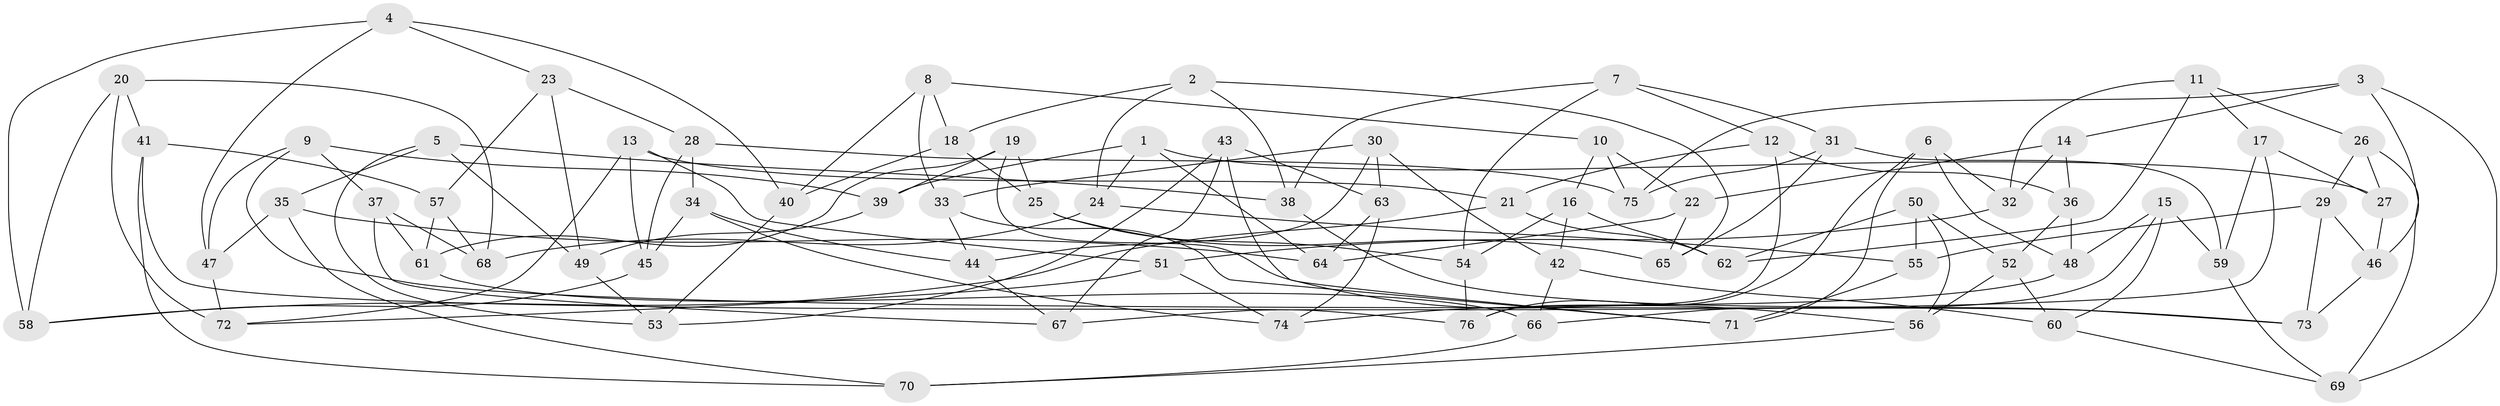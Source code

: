 // Generated by graph-tools (version 1.1) at 2025/38/03/09/25 02:38:12]
// undirected, 76 vertices, 152 edges
graph export_dot {
graph [start="1"]
  node [color=gray90,style=filled];
  1;
  2;
  3;
  4;
  5;
  6;
  7;
  8;
  9;
  10;
  11;
  12;
  13;
  14;
  15;
  16;
  17;
  18;
  19;
  20;
  21;
  22;
  23;
  24;
  25;
  26;
  27;
  28;
  29;
  30;
  31;
  32;
  33;
  34;
  35;
  36;
  37;
  38;
  39;
  40;
  41;
  42;
  43;
  44;
  45;
  46;
  47;
  48;
  49;
  50;
  51;
  52;
  53;
  54;
  55;
  56;
  57;
  58;
  59;
  60;
  61;
  62;
  63;
  64;
  65;
  66;
  67;
  68;
  69;
  70;
  71;
  72;
  73;
  74;
  75;
  76;
  1 -- 24;
  1 -- 64;
  1 -- 27;
  1 -- 39;
  2 -- 24;
  2 -- 38;
  2 -- 18;
  2 -- 65;
  3 -- 75;
  3 -- 14;
  3 -- 69;
  3 -- 46;
  4 -- 47;
  4 -- 58;
  4 -- 40;
  4 -- 23;
  5 -- 38;
  5 -- 35;
  5 -- 49;
  5 -- 53;
  6 -- 71;
  6 -- 32;
  6 -- 76;
  6 -- 48;
  7 -- 12;
  7 -- 31;
  7 -- 38;
  7 -- 54;
  8 -- 40;
  8 -- 18;
  8 -- 10;
  8 -- 33;
  9 -- 37;
  9 -- 73;
  9 -- 47;
  9 -- 39;
  10 -- 75;
  10 -- 22;
  10 -- 16;
  11 -- 17;
  11 -- 32;
  11 -- 26;
  11 -- 62;
  12 -- 36;
  12 -- 76;
  12 -- 21;
  13 -- 21;
  13 -- 51;
  13 -- 45;
  13 -- 72;
  14 -- 22;
  14 -- 32;
  14 -- 36;
  15 -- 60;
  15 -- 48;
  15 -- 66;
  15 -- 59;
  16 -- 62;
  16 -- 54;
  16 -- 42;
  17 -- 59;
  17 -- 27;
  17 -- 67;
  18 -- 40;
  18 -- 25;
  19 -- 56;
  19 -- 25;
  19 -- 39;
  19 -- 61;
  20 -- 58;
  20 -- 41;
  20 -- 72;
  20 -- 68;
  21 -- 62;
  21 -- 58;
  22 -- 65;
  22 -- 64;
  23 -- 49;
  23 -- 57;
  23 -- 28;
  24 -- 55;
  24 -- 68;
  25 -- 54;
  25 -- 65;
  26 -- 69;
  26 -- 27;
  26 -- 29;
  27 -- 46;
  28 -- 34;
  28 -- 45;
  28 -- 75;
  29 -- 73;
  29 -- 55;
  29 -- 46;
  30 -- 42;
  30 -- 33;
  30 -- 63;
  30 -- 44;
  31 -- 59;
  31 -- 65;
  31 -- 75;
  32 -- 51;
  33 -- 44;
  33 -- 71;
  34 -- 74;
  34 -- 45;
  34 -- 44;
  35 -- 47;
  35 -- 64;
  35 -- 70;
  36 -- 48;
  36 -- 52;
  37 -- 68;
  37 -- 61;
  37 -- 67;
  38 -- 73;
  39 -- 49;
  40 -- 53;
  41 -- 70;
  41 -- 57;
  41 -- 76;
  42 -- 66;
  42 -- 60;
  43 -- 71;
  43 -- 67;
  43 -- 53;
  43 -- 63;
  44 -- 67;
  45 -- 58;
  46 -- 73;
  47 -- 72;
  48 -- 74;
  49 -- 53;
  50 -- 62;
  50 -- 52;
  50 -- 56;
  50 -- 55;
  51 -- 72;
  51 -- 74;
  52 -- 60;
  52 -- 56;
  54 -- 76;
  55 -- 71;
  56 -- 70;
  57 -- 68;
  57 -- 61;
  59 -- 69;
  60 -- 69;
  61 -- 66;
  63 -- 74;
  63 -- 64;
  66 -- 70;
}

